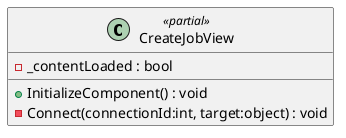 @startuml
class CreateJobView <<partial>> {
    - _contentLoaded : bool
    + InitializeComponent() : void
    - Connect(connectionId:int, target:object) : void
}
@enduml
